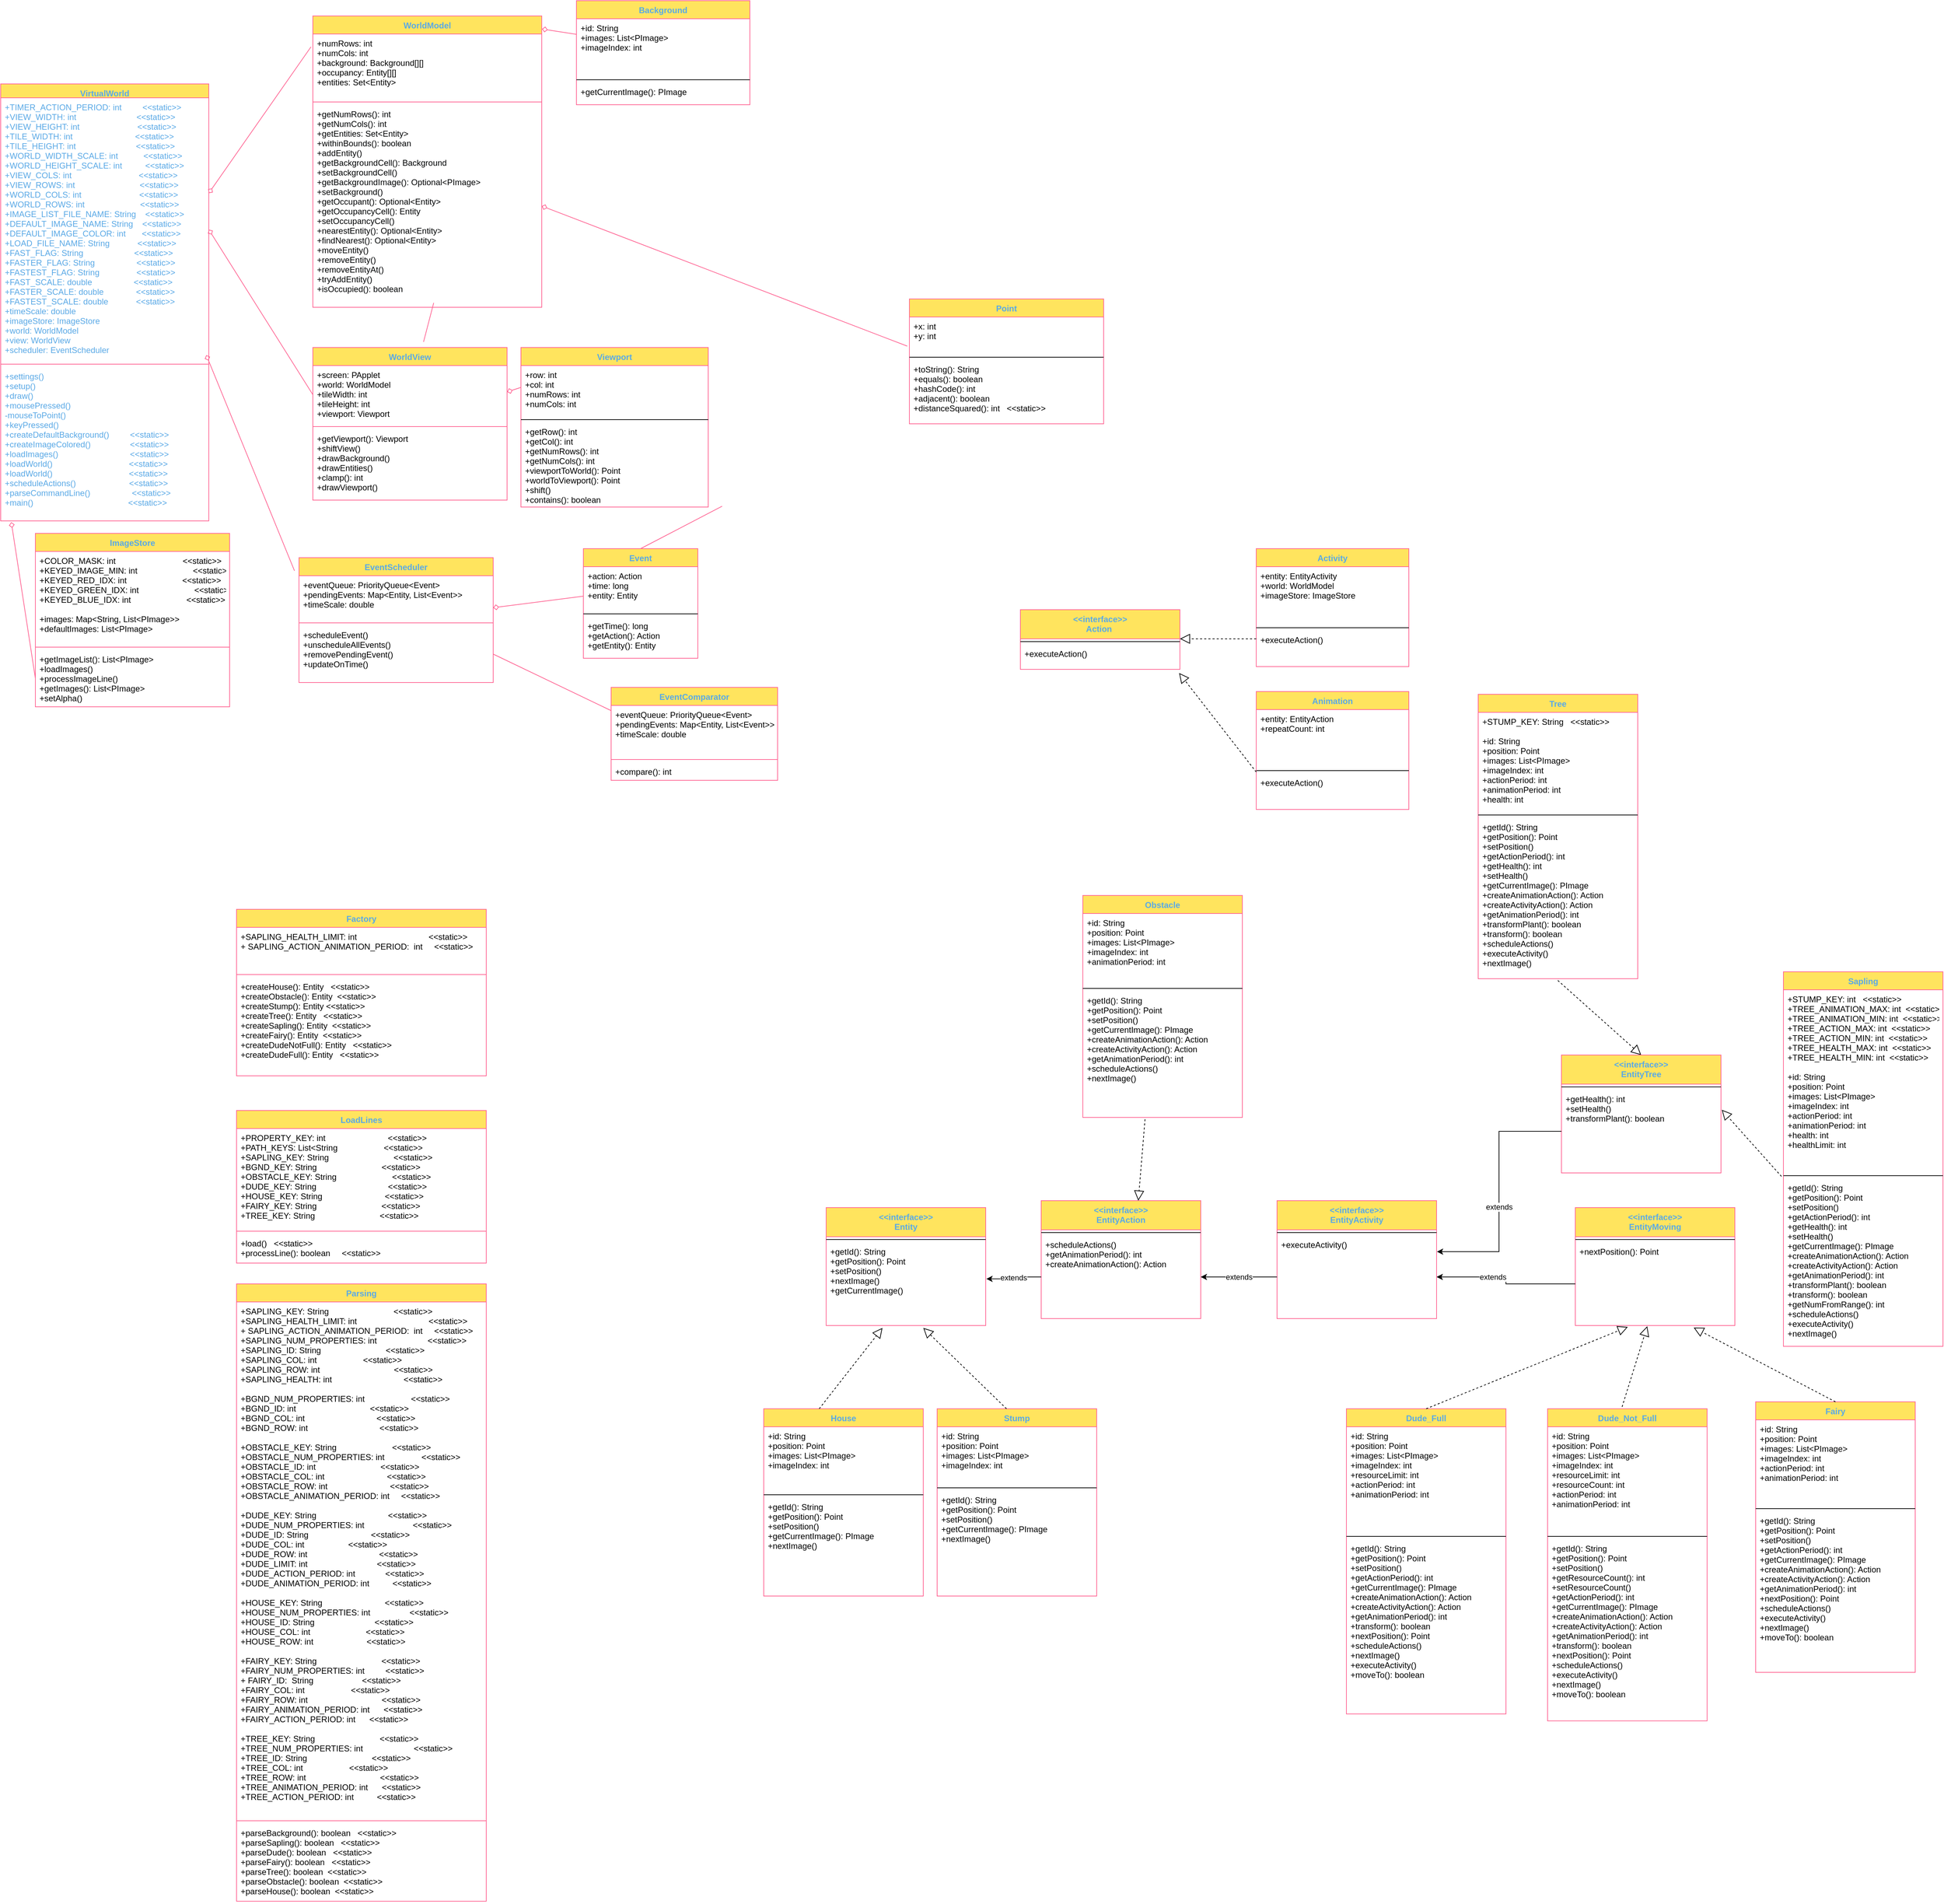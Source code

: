 <mxfile version="17.5.0" type="device"><diagram id="Yo6Zvny2ZRX3JAPKxXua" name="Page 2"><mxGraphModel dx="1262" dy="819" grid="1" gridSize="10" guides="1" tooltips="1" connect="1" arrows="1" fold="1" page="1" pageScale="1" pageWidth="850" pageHeight="1100" math="0" shadow="0"><root><mxCell id="0"/><mxCell id="1" parent="0"/><mxCell id="8I9pphBKhg92I5GMk5e_-31" value="" style="graphMlID=e0;endArrow=none;strokeColor=#FF6392;strokeWidth=1.0;startArrow=diamond;startFill=0;endFill=1;exitX=1;exitY=0.25;exitDx=0;exitDy=0;fontColor=#5AA9E6;entryX=-0.008;entryY=-0.286;entryDx=0;entryDy=0;entryPerimeter=0;" parent="1" source="8I9pphBKhg92I5GMk5e_-50" target="8I9pphBKhg92I5GMk5e_-57" edge="1"><mxGeometry relative="1" as="geometry"/></mxCell><mxCell id="8I9pphBKhg92I5GMk5e_-32" value="" style="graphMlID=e1;endArrow=none;strokeColor=#FF6392;strokeWidth=1.0;startArrow=diamond;startFill=0;endFill=1;exitX=1;exitY=0.5;exitDx=0;exitDy=0;fontColor=#5AA9E6;entryX=0;entryY=0.5;entryDx=0;entryDy=0;" parent="1" source="8I9pphBKhg92I5GMk5e_-51" target="8I9pphBKhg92I5GMk5e_-61" edge="1"><mxGeometry relative="1" as="geometry"/></mxCell><mxCell id="8I9pphBKhg92I5GMk5e_-33" value="" style="graphMlID=e2;endArrow=none;strokeColor=#FF6392;strokeWidth=1.0;startArrow=diamond;startFill=0;endFill=1;fontColor=#5AA9E6;entryX=0;entryY=0.25;entryDx=0;entryDy=0;" parent="1" source="8I9pphBKhg92I5GMk5e_-60" target="8I9pphBKhg92I5GMk5e_-89" edge="1"><mxGeometry relative="1" as="geometry"><mxPoint x="648" y="240" as="sourcePoint"/></mxGeometry></mxCell><mxCell id="8I9pphBKhg92I5GMk5e_-34" value="" style="graphMlID=e3;endArrow=none;strokeColor=#FF6392;strokeWidth=1.0;startArrow=diamond;startFill=0;endFill=1;exitX=0.988;exitY=-0.077;exitDx=0;exitDy=0;exitPerimeter=0;fontColor=#5AA9E6;entryX=-0.023;entryY=0.105;entryDx=0;entryDy=0;entryPerimeter=0;" parent="1" source="8I9pphBKhg92I5GMk5e_-53" target="8I9pphBKhg92I5GMk5e_-64" edge="1"><mxGeometry relative="1" as="geometry"><mxPoint x="840" y="580" as="targetPoint"/></mxGeometry></mxCell><mxCell id="8I9pphBKhg92I5GMk5e_-35" value="" style="graphMlID=e4;endArrow=none;strokeColor=#FF6392;strokeWidth=1.0;startArrow=diamond;startFill=0;endFill=1;exitX=0.051;exitY=1.008;exitDx=0;exitDy=0;exitPerimeter=0;fontColor=#5AA9E6;entryX=0;entryY=0.5;entryDx=0;entryDy=0;" parent="1" source="8I9pphBKhg92I5GMk5e_-53" target="8I9pphBKhg92I5GMk5e_-71" edge="1"><mxGeometry relative="1" as="geometry"/></mxCell><mxCell id="8I9pphBKhg92I5GMk5e_-36" value="" style="graphMlID=e5;endArrow=none;strokeColor=#FF6392;strokeWidth=1.0;startArrow=diamond;startFill=0;endFill=1;fontColor=#5AA9E6;exitX=1.001;exitY=-0.077;exitDx=0;exitDy=0;exitPerimeter=0;" parent="1" source="8I9pphBKhg92I5GMk5e_-55" target="8I9pphBKhg92I5GMk5e_-82" edge="1"><mxGeometry relative="1" as="geometry"/></mxCell><mxCell id="8I9pphBKhg92I5GMk5e_-37" value="" style="graphMlID=e6;endArrow=none;strokeColor=#FF6392;strokeWidth=1.0;startArrow=diamond;startFill=0;endFill=1;fontColor=#5AA9E6;" parent="1" source="8I9pphBKhg92I5GMk5e_-64" target="8I9pphBKhg92I5GMk5e_-97" edge="1"><mxGeometry relative="1" as="geometry"/></mxCell><mxCell id="8I9pphBKhg92I5GMk5e_-38" value="" style="graphMlID=e7;endArrow=none;strokeColor=#FF6392;strokeWidth=1.0;startArrow=none;startFill=1;endFill=1;fontColor=#5AA9E6;entryX=0;entryY=0.25;entryDx=0;entryDy=0;exitX=1;exitY=0.5;exitDx=0;exitDy=0;" parent="1" source="8I9pphBKhg92I5GMk5e_-67" target="8I9pphBKhg92I5GMk5e_-72" edge="1"><mxGeometry relative="1" as="geometry"/></mxCell><mxCell id="8I9pphBKhg92I5GMk5e_-39" value="" style="graphMlID=e8;endArrow=none;strokeColor=#FF6392;strokeWidth=1.0;startArrow=diamond;startFill=0;endFill=1;fontColor=#5AA9E6;exitX=1;exitY=0.5;exitDx=0;exitDy=0;entryX=-0.011;entryY=0.778;entryDx=0;entryDy=0;entryPerimeter=0;" parent="1" source="8I9pphBKhg92I5GMk5e_-57" target="8I9pphBKhg92I5GMk5e_-105" edge="1"><mxGeometry relative="1" as="geometry"><mxPoint x="710" y="80" as="sourcePoint"/><mxPoint x="1060" y="378" as="targetPoint"/></mxGeometry></mxCell><mxCell id="8I9pphBKhg92I5GMk5e_-44" value="" style="graphMlID=e13;endArrow=none;strokeColor=#FF6392;strokeWidth=1.0;startArrow=none;startFill=1;endFill=1;fontColor=#5AA9E6;entryX=0.528;entryY=0.978;entryDx=0;entryDy=0;entryPerimeter=0;exitX=0.57;exitY=-0.037;exitDx=0;exitDy=0;exitPerimeter=0;" parent="1" source="8I9pphBKhg92I5GMk5e_-60" target="8I9pphBKhg92I5GMk5e_-57" edge="1"><mxGeometry relative="1" as="geometry"/></mxCell><mxCell id="8I9pphBKhg92I5GMk5e_-45" value="" style="graphMlID=e14;endArrow=none;strokeColor=#FF6392;strokeWidth=1.0;startArrow=none;startFill=1;endFill=1;fontColor=#5AA9E6;exitX=0.5;exitY=0;exitDx=0;exitDy=0;" parent="1" source="8I9pphBKhg92I5GMk5e_-96" edge="1"><mxGeometry relative="1" as="geometry"><mxPoint x="1060" y="758.849" as="targetPoint"/></mxGeometry></mxCell><mxCell id="8I9pphBKhg92I5GMk5e_-50" value="VirtualWorld" style="swimlane;fontStyle=1;align=center;verticalAlign=top;childLayout=stackLayout;horizontal=1;startSize=20;horizontalStack=0;resizeParent=1;resizeParentMax=0;resizeLast=0;collapsible=1;marginBottom=0;hachureGap=4;pointerEvents=0;fillColor=#FFE45E;strokeColor=#FF6392;fontColor=#5AA9E6;" parent="1" vertex="1"><mxGeometry x="20" y="150" width="300" height="630" as="geometry"/></mxCell><mxCell id="8I9pphBKhg92I5GMk5e_-51" value="+TIMER_ACTION_PERIOD: int         &lt;&lt;static&gt;&gt;&#10;+VIEW_WIDTH: int                          &lt;&lt;static&gt;&gt;&#10;+VIEW_HEIGHT: int                         &lt;&lt;static&gt;&gt;&#10;+TILE_WIDTH: int                           &lt;&lt;static&gt;&gt;&#10;+TILE_HEIGHT: int                          &lt;&lt;static&gt;&gt;&#10;+WORLD_WIDTH_SCALE: int           &lt;&lt;static&gt;&gt;&#10;+WORLD_HEIGHT_SCALE: int          &lt;&lt;static&gt;&gt;&#10;+VIEW_COLS: int                             &lt;&lt;static&gt;&gt;&#10;+VIEW_ROWS: int                            &lt;&lt;static&gt;&gt;&#10;+WORLD_COLS: int                         &lt;&lt;static&gt;&gt;&#10;+WORLD_ROWS: int                        &lt;&lt;static&gt;&gt;&#10;+IMAGE_LIST_FILE_NAME: String    &lt;&lt;static&gt;&gt;&#10;+DEFAULT_IMAGE_NAME: String    &lt;&lt;static&gt;&gt;&#10;+DEFAULT_IMAGE_COLOR: int       &lt;&lt;static&gt;&gt;&#10;+LOAD_FILE_NAME: String            &lt;&lt;static&gt;&gt;&#10;+FAST_FLAG: String                      &lt;&lt;static&gt;&gt;&#10;+FASTER_FLAG: String                  &lt;&lt;static&gt;&gt;&#10;+FASTEST_FLAG: String                &lt;&lt;static&gt;&gt;&#10;+FAST_SCALE: double                  &lt;&lt;static&gt;&gt;&#10;+FASTER_SCALE: double              &lt;&lt;static&gt;&gt;&#10;+FASTEST_SCALE: double            &lt;&lt;static&gt;&gt;&#10;+timeScale: double&#10;+imageStore: ImageStore&#10;+world: WorldModel&#10;+view: WorldView&#10;+scheduler: EventScheduler" style="text;strokeColor=none;fillColor=none;align=left;verticalAlign=top;spacingLeft=4;spacingRight=4;overflow=hidden;rotatable=0;points=[[0,0.5],[1,0.5]];portConstraint=eastwest;fontColor=#5AA9E6;" parent="8I9pphBKhg92I5GMk5e_-50" vertex="1"><mxGeometry y="20" width="300" height="380" as="geometry"/></mxCell><mxCell id="8I9pphBKhg92I5GMk5e_-52" value="" style="line;strokeWidth=1;fillColor=none;align=left;verticalAlign=middle;spacingTop=-1;spacingLeft=3;spacingRight=3;rotatable=0;labelPosition=right;points=[];portConstraint=eastwest;strokeColor=#FF6392;fontColor=#5AA9E6;" parent="8I9pphBKhg92I5GMk5e_-50" vertex="1"><mxGeometry y="400" width="300" height="8" as="geometry"/></mxCell><mxCell id="8I9pphBKhg92I5GMk5e_-53" value="+settings()&#10;+setup()&#10;+draw()&#10;+mousePressed()&#10;-mouseToPoint()&#10;+keyPressed()&#10;+createDefaultBackground()         &lt;&lt;static&gt;&gt;&#10;+createImageColored()                 &lt;&lt;static&gt;&gt;&#10;+loadImages()                               &lt;&lt;static&gt;&gt;&#10;+loadWorld()                                 &lt;&lt;static&gt;&gt;&#10;+loadWorld()                                 &lt;&lt;static&gt;&gt;&#10;+scheduleActions()                       &lt;&lt;static&gt;&gt;&#10;+parseCommandLine()                  &lt;&lt;static&gt;&gt;&#10;+main()                                         &lt;&lt;static&gt;&gt;" style="text;strokeColor=none;fillColor=none;align=left;verticalAlign=top;spacingLeft=4;spacingRight=4;overflow=hidden;rotatable=0;points=[[0,0.5],[1,0.5]];portConstraint=eastwest;fontColor=#5AA9E6;" parent="8I9pphBKhg92I5GMk5e_-50" vertex="1"><mxGeometry y="408" width="300" height="222" as="geometry"/></mxCell><mxCell id="8I9pphBKhg92I5GMk5e_-54" value="WorldModel" style="swimlane;fontStyle=1;align=center;verticalAlign=top;childLayout=stackLayout;horizontal=1;startSize=26;horizontalStack=0;resizeParent=1;resizeParentMax=0;resizeLast=0;collapsible=1;marginBottom=0;hachureGap=4;pointerEvents=0;sketch=0;fontColor=#5AA9E6;strokeColor=#FF6392;fillColor=#FFE45E;" parent="1" vertex="1"><mxGeometry x="470" y="52.03" width="330" height="420" as="geometry"/></mxCell><mxCell id="8I9pphBKhg92I5GMk5e_-55" value="+numRows: int&#10;+numCols: int&#10;+background: Background[][]&#10;+occupancy: Entity[][]&#10;+entities: Set&lt;Entity&gt;" style="text;strokeColor=none;fillColor=none;align=left;verticalAlign=top;spacingLeft=4;spacingRight=4;overflow=hidden;rotatable=0;points=[[0,0.5],[1,0.5]];portConstraint=eastwest;fontColor=#000000;" parent="8I9pphBKhg92I5GMk5e_-54" vertex="1"><mxGeometry y="26" width="330" height="94" as="geometry"/></mxCell><mxCell id="8I9pphBKhg92I5GMk5e_-56" value="" style="line;strokeWidth=1;fillColor=none;align=left;verticalAlign=middle;spacingTop=-1;spacingLeft=3;spacingRight=3;rotatable=0;labelPosition=right;points=[];portConstraint=eastwest;strokeColor=#FF6392;fontColor=#5AA9E6;" parent="8I9pphBKhg92I5GMk5e_-54" vertex="1"><mxGeometry y="120" width="330" height="8" as="geometry"/></mxCell><mxCell id="8I9pphBKhg92I5GMk5e_-57" value="+getNumRows(): int&#10;+getNumCols(): int&#10;+getEntities: Set&lt;Entity&gt;&#10;+withinBounds(): boolean            &#10;+addEntity()&#10;+getBackgroundCell(): Background&#10;+setBackgroundCell()&#10;+getBackgroundImage(): Optional&lt;PImage&gt;&#10;+setBackground()&#10;+getOccupant(): Optional&lt;Entity&gt;&#10;+getOccupancyCell(): Entity&#10;+setOccupancyCell()&#10;+nearestEntity(): Optional&lt;Entity&gt;&#10;+findNearest(): Optional&lt;Entity&gt;&#10;+moveEntity()&#10;+removeEntity()&#10;+removeEntityAt()&#10;+tryAddEntity()&#10;+isOccupied(): boolean&#10;                         " style="text;strokeColor=none;fillColor=none;align=left;verticalAlign=top;spacingLeft=4;spacingRight=4;overflow=hidden;rotatable=0;points=[[0,0.5],[1,0.5]];portConstraint=eastwest;fontColor=#020405;" parent="8I9pphBKhg92I5GMk5e_-54" vertex="1"><mxGeometry y="128" width="330" height="292" as="geometry"/></mxCell><mxCell id="8I9pphBKhg92I5GMk5e_-60" value="WorldView" style="swimlane;fontStyle=1;align=center;verticalAlign=top;childLayout=stackLayout;horizontal=1;startSize=26;horizontalStack=0;resizeParent=1;resizeParentMax=0;resizeLast=0;collapsible=1;marginBottom=0;hachureGap=4;pointerEvents=0;sketch=0;fontColor=#5AA9E6;strokeColor=#FF6392;fillColor=#FFE45E;" parent="1" vertex="1"><mxGeometry x="470" y="530" width="280" height="220" as="geometry"/></mxCell><mxCell id="8I9pphBKhg92I5GMk5e_-61" value="+screen: PApplet&#10;+world: WorldModel&#10;+tileWidth: int&#10;+tileHeight: int&#10;+viewport: Viewport" style="text;strokeColor=none;fillColor=none;align=left;verticalAlign=top;spacingLeft=4;spacingRight=4;overflow=hidden;rotatable=0;points=[[0,0.5],[1,0.5]];portConstraint=eastwest;fontColor=#000000;" parent="8I9pphBKhg92I5GMk5e_-60" vertex="1"><mxGeometry y="26" width="280" height="84" as="geometry"/></mxCell><mxCell id="8I9pphBKhg92I5GMk5e_-62" value="" style="line;strokeWidth=1;fillColor=none;align=left;verticalAlign=middle;spacingTop=-1;spacingLeft=3;spacingRight=3;rotatable=0;labelPosition=right;points=[];portConstraint=eastwest;strokeColor=#FF6392;fontColor=#5AA9E6;" parent="8I9pphBKhg92I5GMk5e_-60" vertex="1"><mxGeometry y="110" width="280" height="8" as="geometry"/></mxCell><mxCell id="8I9pphBKhg92I5GMk5e_-63" value="+getViewport(): Viewport&#10;+shiftView()                     &#10;+drawBackground()&#10;+drawEntities()&#10;+clamp(): int&#10;+drawViewport()            " style="text;strokeColor=none;fillColor=none;align=left;verticalAlign=top;spacingLeft=4;spacingRight=4;overflow=hidden;rotatable=0;points=[[0,0.5],[1,0.5]];portConstraint=eastwest;fontColor=#000000;" parent="8I9pphBKhg92I5GMk5e_-60" vertex="1"><mxGeometry y="118" width="280" height="102" as="geometry"/></mxCell><mxCell id="8I9pphBKhg92I5GMk5e_-64" value="EventScheduler" style="swimlane;fontStyle=1;align=center;verticalAlign=top;childLayout=stackLayout;horizontal=1;startSize=26;horizontalStack=0;resizeParent=1;resizeParentMax=0;resizeLast=0;collapsible=1;marginBottom=0;hachureGap=4;pointerEvents=0;sketch=0;fontColor=#5AA9E6;strokeColor=#FF6392;fillColor=#FFE45E;" parent="1" vertex="1"><mxGeometry x="450" y="833" width="280" height="180" as="geometry"/></mxCell><mxCell id="8I9pphBKhg92I5GMk5e_-65" value="+eventQueue: PriorityQueue&lt;Event&gt;&#10;+pendingEvents: Map&lt;Entity, List&lt;Event&gt;&gt;&#10;+timeScale: double" style="text;strokeColor=none;fillColor=none;align=left;verticalAlign=top;spacingLeft=4;spacingRight=4;overflow=hidden;rotatable=0;points=[[0,0.5],[1,0.5]];portConstraint=eastwest;fontColor=#000000;" parent="8I9pphBKhg92I5GMk5e_-64" vertex="1"><mxGeometry y="26" width="280" height="64" as="geometry"/></mxCell><mxCell id="8I9pphBKhg92I5GMk5e_-66" value="" style="line;strokeWidth=1;fillColor=none;align=left;verticalAlign=middle;spacingTop=-1;spacingLeft=3;spacingRight=3;rotatable=0;labelPosition=right;points=[];portConstraint=eastwest;strokeColor=#FF6392;fontColor=#5AA9E6;" parent="8I9pphBKhg92I5GMk5e_-64" vertex="1"><mxGeometry y="90" width="280" height="8" as="geometry"/></mxCell><mxCell id="8I9pphBKhg92I5GMk5e_-67" value="+scheduleEvent()&#10;+unscheduleAllEvents()&#10;+removePendingEvent()&#10;+updateOnTime()" style="text;strokeColor=none;fillColor=none;align=left;verticalAlign=top;spacingLeft=4;spacingRight=4;overflow=hidden;rotatable=0;points=[[0,0.5],[1,0.5]];portConstraint=eastwest;fontColor=#000000;" parent="8I9pphBKhg92I5GMk5e_-64" vertex="1"><mxGeometry y="98" width="280" height="82" as="geometry"/></mxCell><mxCell id="8I9pphBKhg92I5GMk5e_-68" value="ImageStore" style="swimlane;fontStyle=1;align=center;verticalAlign=top;childLayout=stackLayout;horizontal=1;startSize=26;horizontalStack=0;resizeParent=1;resizeParentMax=0;resizeLast=0;collapsible=1;marginBottom=0;hachureGap=4;pointerEvents=0;sketch=0;fontColor=#5AA9E6;strokeColor=#FF6392;fillColor=#FFE45E;" parent="1" vertex="1"><mxGeometry x="70" y="798" width="280" height="250" as="geometry"/></mxCell><mxCell id="8I9pphBKhg92I5GMk5e_-69" value="+COLOR_MASK: int                             &lt;&lt;static&gt;&gt;&#10;+KEYED_IMAGE_MIN: int                        &lt;&lt;static&gt;&gt;&#10;+KEYED_RED_IDX: int                        &lt;&lt;static&gt;&gt;&#10;+KEYED_GREEN_IDX: int                        &lt;&lt;static&gt;&gt;&#10;+KEYED_BLUE_IDX: int                        &lt;&lt;static&gt;&gt;&#10;&#10;+images: Map&lt;String, List&lt;PImage&gt;&gt;&#10;+defaultImages: List&lt;PImage&gt;" style="text;strokeColor=none;fillColor=none;align=left;verticalAlign=top;spacingLeft=4;spacingRight=4;overflow=hidden;rotatable=0;points=[[0,0.5],[1,0.5]];portConstraint=eastwest;fontColor=#000000;" parent="8I9pphBKhg92I5GMk5e_-68" vertex="1"><mxGeometry y="26" width="280" height="134" as="geometry"/></mxCell><mxCell id="8I9pphBKhg92I5GMk5e_-70" value="" style="line;strokeWidth=1;fillColor=none;align=left;verticalAlign=middle;spacingTop=-1;spacingLeft=3;spacingRight=3;rotatable=0;labelPosition=right;points=[];portConstraint=eastwest;strokeColor=#FF6392;fontColor=#5AA9E6;" parent="8I9pphBKhg92I5GMk5e_-68" vertex="1"><mxGeometry y="160" width="280" height="8" as="geometry"/></mxCell><mxCell id="8I9pphBKhg92I5GMk5e_-71" value="+getImageList(): List&lt;PImage&gt;&#10;+loadImages()&#10;+processImageLine()&#10;+getImages(): List&lt;PImage&gt;&#10;+setAlpha()" style="text;strokeColor=none;fillColor=none;align=left;verticalAlign=top;spacingLeft=4;spacingRight=4;overflow=hidden;rotatable=0;points=[[0,0.5],[1,0.5]];portConstraint=eastwest;fontColor=#000000;" parent="8I9pphBKhg92I5GMk5e_-68" vertex="1"><mxGeometry y="168" width="280" height="82" as="geometry"/></mxCell><mxCell id="8I9pphBKhg92I5GMk5e_-72" value="EventComparator" style="swimlane;fontStyle=1;align=center;verticalAlign=top;childLayout=stackLayout;horizontal=1;startSize=26;horizontalStack=0;resizeParent=1;resizeParentMax=0;resizeLast=0;collapsible=1;marginBottom=0;hachureGap=4;pointerEvents=0;sketch=0;fontColor=#5AA9E6;strokeColor=#FF6392;fillColor=#FFE45E;" parent="1" vertex="1"><mxGeometry x="900" y="1020" width="240" height="134" as="geometry"/></mxCell><mxCell id="8I9pphBKhg92I5GMk5e_-73" value="+eventQueue: PriorityQueue&lt;Event&gt;&#10;+pendingEvents: Map&lt;Entity, List&lt;Event&gt;&gt;&#10;+timeScale: double" style="text;strokeColor=none;fillColor=none;align=left;verticalAlign=top;spacingLeft=4;spacingRight=4;overflow=hidden;rotatable=0;points=[[0,0.5],[1,0.5]];portConstraint=eastwest;fontColor=#000000;" parent="8I9pphBKhg92I5GMk5e_-72" vertex="1"><mxGeometry y="26" width="240" height="74" as="geometry"/></mxCell><mxCell id="8I9pphBKhg92I5GMk5e_-74" value="" style="line;strokeWidth=1;fillColor=none;align=left;verticalAlign=middle;spacingTop=-1;spacingLeft=3;spacingRight=3;rotatable=0;labelPosition=right;points=[];portConstraint=eastwest;strokeColor=#FF6392;fontColor=#5AA9E6;" parent="8I9pphBKhg92I5GMk5e_-72" vertex="1"><mxGeometry y="100" width="240" height="8" as="geometry"/></mxCell><mxCell id="8I9pphBKhg92I5GMk5e_-75" value="+compare(): int" style="text;strokeColor=none;fillColor=none;align=left;verticalAlign=top;spacingLeft=4;spacingRight=4;overflow=hidden;rotatable=0;points=[[0,0.5],[1,0.5]];portConstraint=eastwest;fontColor=#000000;" parent="8I9pphBKhg92I5GMk5e_-72" vertex="1"><mxGeometry y="108" width="240" height="26" as="geometry"/></mxCell><mxCell id="8I9pphBKhg92I5GMk5e_-81" value="Background" style="swimlane;fontStyle=1;align=center;verticalAlign=top;childLayout=stackLayout;horizontal=1;startSize=26;horizontalStack=0;resizeParent=1;resizeParentMax=0;resizeLast=0;collapsible=1;marginBottom=0;hachureGap=4;pointerEvents=0;sketch=0;fontColor=#5AA9E6;strokeColor=#FF6392;fillColor=#FFE45E;" parent="1" vertex="1"><mxGeometry x="850" y="30" width="250" height="150" as="geometry"/></mxCell><mxCell id="8I9pphBKhg92I5GMk5e_-82" value="+id: String&#10;+images: List&lt;PImage&gt;&#10;+imageIndex: int" style="text;strokeColor=none;fillColor=none;align=left;verticalAlign=top;spacingLeft=4;spacingRight=4;overflow=hidden;rotatable=0;points=[[0,0.5],[1,0.5]];portConstraint=eastwest;" parent="8I9pphBKhg92I5GMk5e_-81" vertex="1"><mxGeometry y="26" width="250" height="84" as="geometry"/></mxCell><mxCell id="8I9pphBKhg92I5GMk5e_-83" value="" style="line;strokeWidth=1;fillColor=none;align=left;verticalAlign=middle;spacingTop=-1;spacingLeft=3;spacingRight=3;rotatable=0;labelPosition=right;points=[];portConstraint=eastwest;" parent="8I9pphBKhg92I5GMk5e_-81" vertex="1"><mxGeometry y="110" width="250" height="8" as="geometry"/></mxCell><mxCell id="8I9pphBKhg92I5GMk5e_-84" value="+getCurrentImage(): PImage" style="text;strokeColor=none;fillColor=none;align=left;verticalAlign=top;spacingLeft=4;spacingRight=4;overflow=hidden;rotatable=0;points=[[0,0.5],[1,0.5]];portConstraint=eastwest;" parent="8I9pphBKhg92I5GMk5e_-81" vertex="1"><mxGeometry y="118" width="250" height="32" as="geometry"/></mxCell><mxCell id="8I9pphBKhg92I5GMk5e_-89" value="Viewport" style="swimlane;fontStyle=1;align=center;verticalAlign=top;childLayout=stackLayout;horizontal=1;startSize=26;horizontalStack=0;resizeParent=1;resizeParentMax=0;resizeLast=0;collapsible=1;marginBottom=0;hachureGap=4;pointerEvents=0;sketch=0;fontColor=#5AA9E6;strokeColor=#FF6392;fillColor=#FFE45E;" parent="1" vertex="1"><mxGeometry x="770" y="530" width="270" height="230" as="geometry"/></mxCell><mxCell id="8I9pphBKhg92I5GMk5e_-90" value="+row: int&#10;+col: int&#10;+numRows: int&#10;+numCols: int" style="text;strokeColor=none;fillColor=none;align=left;verticalAlign=top;spacingLeft=4;spacingRight=4;overflow=hidden;rotatable=0;points=[[0,0.5],[1,0.5]];portConstraint=eastwest;" parent="8I9pphBKhg92I5GMk5e_-89" vertex="1"><mxGeometry y="26" width="270" height="74" as="geometry"/></mxCell><mxCell id="8I9pphBKhg92I5GMk5e_-91" value="" style="line;strokeWidth=1;fillColor=none;align=left;verticalAlign=middle;spacingTop=-1;spacingLeft=3;spacingRight=3;rotatable=0;labelPosition=right;points=[];portConstraint=eastwest;" parent="8I9pphBKhg92I5GMk5e_-89" vertex="1"><mxGeometry y="100" width="270" height="8" as="geometry"/></mxCell><mxCell id="8I9pphBKhg92I5GMk5e_-92" value="+getRow(): int&#10;+getCol(): int&#10;+getNumRows(): int&#10;+getNumCols(): int&#10;+viewportToWorld(): Point    &#10;+worldToViewport(): Point&#10;+shift()&#10;+contains(): boolean                                                " style="text;strokeColor=none;fillColor=none;align=left;verticalAlign=top;spacingLeft=4;spacingRight=4;overflow=hidden;rotatable=0;points=[[0,0.5],[1,0.5]];portConstraint=eastwest;" parent="8I9pphBKhg92I5GMk5e_-89" vertex="1"><mxGeometry y="108" width="270" height="122" as="geometry"/></mxCell><mxCell id="8I9pphBKhg92I5GMk5e_-96" value="Event" style="swimlane;fontStyle=1;align=center;verticalAlign=top;childLayout=stackLayout;horizontal=1;startSize=26;horizontalStack=0;resizeParent=1;resizeParentMax=0;resizeLast=0;collapsible=1;marginBottom=0;hachureGap=4;pointerEvents=0;sketch=0;fontColor=#5AA9E6;strokeColor=#FF6392;fillColor=#FFE45E;" parent="1" vertex="1"><mxGeometry x="860" y="820" width="165" height="158" as="geometry"/></mxCell><mxCell id="8I9pphBKhg92I5GMk5e_-97" value="+action: Action&#10;+time: long&#10;+entity: Entity" style="text;strokeColor=none;fillColor=none;align=left;verticalAlign=top;spacingLeft=4;spacingRight=4;overflow=hidden;rotatable=0;points=[[0,0.5],[1,0.5]];portConstraint=eastwest;" parent="8I9pphBKhg92I5GMk5e_-96" vertex="1"><mxGeometry y="26" width="165" height="64" as="geometry"/></mxCell><mxCell id="8I9pphBKhg92I5GMk5e_-98" value="" style="line;strokeWidth=1;fillColor=none;align=left;verticalAlign=middle;spacingTop=-1;spacingLeft=3;spacingRight=3;rotatable=0;labelPosition=right;points=[];portConstraint=eastwest;" parent="8I9pphBKhg92I5GMk5e_-96" vertex="1"><mxGeometry y="90" width="165" height="8" as="geometry"/></mxCell><mxCell id="8I9pphBKhg92I5GMk5e_-99" value="+getTime(): long&#10;+getAction(): Action&#10;+getEntity(): Entity" style="text;strokeColor=none;fillColor=none;align=left;verticalAlign=top;spacingLeft=4;spacingRight=4;overflow=hidden;rotatable=0;points=[[0,0.5],[1,0.5]];portConstraint=eastwest;" parent="8I9pphBKhg92I5GMk5e_-96" vertex="1"><mxGeometry y="98" width="165" height="60" as="geometry"/></mxCell><mxCell id="8I9pphBKhg92I5GMk5e_-104" value="Point" style="swimlane;fontStyle=1;align=center;verticalAlign=top;childLayout=stackLayout;horizontal=1;startSize=26;horizontalStack=0;resizeParent=1;resizeParentMax=0;resizeLast=0;collapsible=1;marginBottom=0;hachureGap=4;pointerEvents=0;sketch=0;fontColor=#5AA9E6;strokeColor=#FF6392;fillColor=#FFE45E;" parent="1" vertex="1"><mxGeometry x="1330" y="460" width="280" height="180" as="geometry"/></mxCell><mxCell id="8I9pphBKhg92I5GMk5e_-105" value="+x: int&#10;+y: int" style="text;strokeColor=none;fillColor=none;align=left;verticalAlign=top;spacingLeft=4;spacingRight=4;overflow=hidden;rotatable=0;points=[[0,0.5],[1,0.5]];portConstraint=eastwest;" parent="8I9pphBKhg92I5GMk5e_-104" vertex="1"><mxGeometry y="26" width="280" height="54" as="geometry"/></mxCell><mxCell id="8I9pphBKhg92I5GMk5e_-106" value="" style="line;strokeWidth=1;fillColor=none;align=left;verticalAlign=middle;spacingTop=-1;spacingLeft=3;spacingRight=3;rotatable=0;labelPosition=right;points=[];portConstraint=eastwest;" parent="8I9pphBKhg92I5GMk5e_-104" vertex="1"><mxGeometry y="80" width="280" height="8" as="geometry"/></mxCell><mxCell id="8I9pphBKhg92I5GMk5e_-107" value="+toString(): String&#10;+equals(): boolean&#10;+hashCode(): int&#10;+adjacent(): boolean&#10;+distanceSquared(): int   &lt;&lt;static&gt;&gt;" style="text;strokeColor=none;fillColor=none;align=left;verticalAlign=top;spacingLeft=4;spacingRight=4;overflow=hidden;rotatable=0;points=[[0,0.5],[1,0.5]];portConstraint=eastwest;" parent="8I9pphBKhg92I5GMk5e_-104" vertex="1"><mxGeometry y="88" width="280" height="92" as="geometry"/></mxCell><mxCell id="8I9pphBKhg92I5GMk5e_-108" value="&lt;&lt;interface&gt;&gt;&#10;Action " style="swimlane;fontStyle=1;align=center;verticalAlign=top;childLayout=stackLayout;horizontal=1;startSize=42;horizontalStack=0;resizeParent=1;resizeParentMax=0;resizeLast=0;collapsible=1;marginBottom=0;hachureGap=4;pointerEvents=0;sketch=0;fontColor=#5AA9E6;strokeColor=#FF6392;fillColor=#FFE45E;" parent="1" vertex="1"><mxGeometry x="1490" y="908" width="230" height="86" as="geometry"/></mxCell><mxCell id="8I9pphBKhg92I5GMk5e_-110" value="" style="line;strokeWidth=1;fillColor=none;align=left;verticalAlign=middle;spacingTop=-1;spacingLeft=3;spacingRight=3;rotatable=0;labelPosition=right;points=[];portConstraint=eastwest;" parent="8I9pphBKhg92I5GMk5e_-108" vertex="1"><mxGeometry y="42" width="230" height="8" as="geometry"/></mxCell><mxCell id="8I9pphBKhg92I5GMk5e_-111" value="+executeAction()   &#10;                                           " style="text;strokeColor=none;fillColor=none;align=left;verticalAlign=top;spacingLeft=4;spacingRight=4;overflow=hidden;rotatable=0;points=[[0,0.5],[1,0.5]];portConstraint=eastwest;" parent="8I9pphBKhg92I5GMk5e_-108" vertex="1"><mxGeometry y="50" width="230" height="36" as="geometry"/></mxCell><mxCell id="yTNv2mqQOQu-G7CX5DxR-5" value="Fairy" style="swimlane;fontStyle=1;align=center;verticalAlign=top;childLayout=stackLayout;horizontal=1;startSize=26;horizontalStack=0;resizeParent=1;resizeParentMax=0;resizeLast=0;collapsible=1;marginBottom=0;hachureGap=4;pointerEvents=0;sketch=0;fontColor=#5AA9E6;strokeColor=#FF6392;fillColor=#FFE45E;" parent="1" vertex="1"><mxGeometry x="2550" y="2050" width="230" height="390" as="geometry"/></mxCell><mxCell id="yTNv2mqQOQu-G7CX5DxR-6" value="+id: String&#10;+position: Point&#10;+images: List&lt;PImage&gt;&#10;+imageIndex: int&#10;+actionPeriod: int&#10;+animationPeriod: int" style="text;strokeColor=none;fillColor=none;align=left;verticalAlign=top;spacingLeft=4;spacingRight=4;overflow=hidden;rotatable=0;points=[[0,0.5],[1,0.5]];portConstraint=eastwest;" parent="yTNv2mqQOQu-G7CX5DxR-5" vertex="1"><mxGeometry y="26" width="230" height="124" as="geometry"/></mxCell><mxCell id="yTNv2mqQOQu-G7CX5DxR-7" value="" style="line;strokeWidth=1;fillColor=none;align=left;verticalAlign=middle;spacingTop=-1;spacingLeft=3;spacingRight=3;rotatable=0;labelPosition=right;points=[];portConstraint=eastwest;" parent="yTNv2mqQOQu-G7CX5DxR-5" vertex="1"><mxGeometry y="150" width="230" height="8" as="geometry"/></mxCell><mxCell id="yTNv2mqQOQu-G7CX5DxR-8" value="+getId(): String&#10;+getPosition(): Point&#10;+setPosition()&#10;+getActionPeriod(): int&#10;+getCurrentImage(): PImage&#10;+createAnimationAction(): Action   &#10;+createActivityAction(): Action    &#10;+getAnimationPeriod(): int&#10;+nextPosition(): Point                 &#10;+scheduleActions()    &#10;+executeActivity()  &#10;+nextImage()    &#10;+moveTo(): boolean                           " style="text;strokeColor=none;fillColor=none;align=left;verticalAlign=top;spacingLeft=4;spacingRight=4;overflow=hidden;rotatable=0;points=[[0,0.5],[1,0.5]];portConstraint=eastwest;" parent="yTNv2mqQOQu-G7CX5DxR-5" vertex="1"><mxGeometry y="158" width="230" height="232" as="geometry"/></mxCell><mxCell id="yTNv2mqQOQu-G7CX5DxR-9" value="Stump" style="swimlane;fontStyle=1;align=center;verticalAlign=top;childLayout=stackLayout;horizontal=1;startSize=26;horizontalStack=0;resizeParent=1;resizeParentMax=0;resizeLast=0;collapsible=1;marginBottom=0;hachureGap=4;pointerEvents=0;sketch=0;fontColor=#5AA9E6;strokeColor=#FF6392;fillColor=#FFE45E;" parent="1" vertex="1"><mxGeometry x="1370" y="2060" width="230" height="270" as="geometry"/></mxCell><mxCell id="yTNv2mqQOQu-G7CX5DxR-10" value="+id: String&#10;+position: Point&#10;+images: List&lt;PImage&gt;&#10;+imageIndex: int" style="text;strokeColor=none;fillColor=none;align=left;verticalAlign=top;spacingLeft=4;spacingRight=4;overflow=hidden;rotatable=0;points=[[0,0.5],[1,0.5]];portConstraint=eastwest;" parent="yTNv2mqQOQu-G7CX5DxR-9" vertex="1"><mxGeometry y="26" width="230" height="84" as="geometry"/></mxCell><mxCell id="yTNv2mqQOQu-G7CX5DxR-11" value="" style="line;strokeWidth=1;fillColor=none;align=left;verticalAlign=middle;spacingTop=-1;spacingLeft=3;spacingRight=3;rotatable=0;labelPosition=right;points=[];portConstraint=eastwest;" parent="yTNv2mqQOQu-G7CX5DxR-9" vertex="1"><mxGeometry y="110" width="230" height="8" as="geometry"/></mxCell><mxCell id="yTNv2mqQOQu-G7CX5DxR-12" value="+getId(): String&#10;+getPosition(): Point&#10;+setPosition()&#10;+getCurrentImage(): PImage&#10;+nextImage()                               " style="text;strokeColor=none;fillColor=none;align=left;verticalAlign=top;spacingLeft=4;spacingRight=4;overflow=hidden;rotatable=0;points=[[0,0.5],[1,0.5]];portConstraint=eastwest;" parent="yTNv2mqQOQu-G7CX5DxR-9" vertex="1"><mxGeometry y="118" width="230" height="152" as="geometry"/></mxCell><mxCell id="yTNv2mqQOQu-G7CX5DxR-13" value="Sapling" style="swimlane;fontStyle=1;align=center;verticalAlign=top;childLayout=stackLayout;horizontal=1;startSize=26;horizontalStack=0;resizeParent=1;resizeParentMax=0;resizeLast=0;collapsible=1;marginBottom=0;hachureGap=4;pointerEvents=0;sketch=0;fontColor=#5AA9E6;strokeColor=#FF6392;fillColor=#FFE45E;" parent="1" vertex="1"><mxGeometry x="2590" y="1430" width="230" height="540" as="geometry"/></mxCell><mxCell id="yTNv2mqQOQu-G7CX5DxR-14" value="+STUMP_KEY: int   &lt;&lt;static&gt;&gt;&#10;+TREE_ANIMATION_MAX: int  &lt;&lt;static&gt;&gt;&#10;+TREE_ANIMATION_MIN: int  &lt;&lt;static&gt;&gt;&#10;+TREE_ACTION_MAX: int  &lt;&lt;static&gt;&gt;&#10;+TREE_ACTION_MIN: int  &lt;&lt;static&gt;&gt;&#10;+TREE_HEALTH_MAX: int  &lt;&lt;static&gt;&gt;&#10;+TREE_HEALTH_MIN: int  &lt;&lt;static&gt;&gt;&#10;&#10;+id: String&#10;+position: Point&#10;+images: List&lt;PImage&gt;&#10;+imageIndex: int&#10;+actionPeriod: int&#10;+animationPeriod: int&#10;+health: int&#10;+healthLimit: int" style="text;strokeColor=none;fillColor=none;align=left;verticalAlign=top;spacingLeft=4;spacingRight=4;overflow=hidden;rotatable=0;points=[[0,0.5],[1,0.5]];portConstraint=eastwest;" parent="yTNv2mqQOQu-G7CX5DxR-13" vertex="1"><mxGeometry y="26" width="230" height="264" as="geometry"/></mxCell><mxCell id="yTNv2mqQOQu-G7CX5DxR-15" value="" style="line;strokeWidth=1;fillColor=none;align=left;verticalAlign=middle;spacingTop=-1;spacingLeft=3;spacingRight=3;rotatable=0;labelPosition=right;points=[];portConstraint=eastwest;" parent="yTNv2mqQOQu-G7CX5DxR-13" vertex="1"><mxGeometry y="290" width="230" height="8" as="geometry"/></mxCell><mxCell id="yTNv2mqQOQu-G7CX5DxR-16" value="+getId(): String&#10;+getPosition(): Point&#10;+setPosition()&#10;+getActionPeriod(): int&#10;+getHealth(): int&#10;+setHealth()&#10;+getCurrentImage(): PImage&#10;+createAnimationAction(): Action   &#10;+createActivityAction(): Action    &#10;+getAnimationPeriod(): int&#10;+transformPlant(): boolean&#10;+transform(): boolean&#10;+getNumFromRange(): int&#10;+scheduleActions()    &#10;+executeActivity() &#10;+nextImage()                               " style="text;strokeColor=none;fillColor=none;align=left;verticalAlign=top;spacingLeft=4;spacingRight=4;overflow=hidden;rotatable=0;points=[[0,0.5],[1,0.5]];portConstraint=eastwest;" parent="yTNv2mqQOQu-G7CX5DxR-13" vertex="1"><mxGeometry y="298" width="230" height="242" as="geometry"/></mxCell><mxCell id="yTNv2mqQOQu-G7CX5DxR-17" value="Tree" style="swimlane;fontStyle=1;align=center;verticalAlign=top;childLayout=stackLayout;horizontal=1;startSize=26;horizontalStack=0;resizeParent=1;resizeParentMax=0;resizeLast=0;collapsible=1;marginBottom=0;hachureGap=4;pointerEvents=0;sketch=0;fontColor=#5AA9E6;strokeColor=#FF6392;fillColor=#FFE45E;" parent="1" vertex="1"><mxGeometry x="2150" y="1030" width="230" height="410" as="geometry"/></mxCell><mxCell id="yTNv2mqQOQu-G7CX5DxR-18" value="+STUMP_KEY: String   &lt;&lt;static&gt;&gt;&#10;&#10;+id: String&#10;+position: Point&#10;+images: List&lt;PImage&gt;&#10;+imageIndex: int&#10;+actionPeriod: int&#10;+animationPeriod: int&#10;+health: int" style="text;strokeColor=none;fillColor=none;align=left;verticalAlign=top;spacingLeft=4;spacingRight=4;overflow=hidden;rotatable=0;points=[[0,0.5],[1,0.5]];portConstraint=eastwest;" parent="yTNv2mqQOQu-G7CX5DxR-17" vertex="1"><mxGeometry y="26" width="230" height="144" as="geometry"/></mxCell><mxCell id="yTNv2mqQOQu-G7CX5DxR-19" value="" style="line;strokeWidth=1;fillColor=none;align=left;verticalAlign=middle;spacingTop=-1;spacingLeft=3;spacingRight=3;rotatable=0;labelPosition=right;points=[];portConstraint=eastwest;" parent="yTNv2mqQOQu-G7CX5DxR-17" vertex="1"><mxGeometry y="170" width="230" height="8" as="geometry"/></mxCell><mxCell id="yTNv2mqQOQu-G7CX5DxR-20" value="+getId(): String&#10;+getPosition(): Point&#10;+setPosition()&#10;+getActionPeriod(): int&#10;+getHealth(): int&#10;+setHealth()&#10;+getCurrentImage(): PImage&#10;+createAnimationAction(): Action   &#10;+createActivityAction(): Action    &#10;+getAnimationPeriod(): int&#10;+transformPlant(): boolean&#10;+transform(): boolean&#10;+scheduleActions()    &#10;+executeActivity() &#10;+nextImage()                               " style="text;strokeColor=none;fillColor=none;align=left;verticalAlign=top;spacingLeft=4;spacingRight=4;overflow=hidden;rotatable=0;points=[[0,0.5],[1,0.5]];portConstraint=eastwest;" parent="yTNv2mqQOQu-G7CX5DxR-17" vertex="1"><mxGeometry y="178" width="230" height="232" as="geometry"/></mxCell><mxCell id="yTNv2mqQOQu-G7CX5DxR-21" value="Dude_Not_Full" style="swimlane;fontStyle=1;align=center;verticalAlign=top;childLayout=stackLayout;horizontal=1;startSize=26;horizontalStack=0;resizeParent=1;resizeParentMax=0;resizeLast=0;collapsible=1;marginBottom=0;hachureGap=4;pointerEvents=0;sketch=0;fontColor=#5AA9E6;strokeColor=#FF6392;fillColor=#FFE45E;" parent="1" vertex="1"><mxGeometry x="2250" y="2060" width="230" height="450" as="geometry"/></mxCell><mxCell id="yTNv2mqQOQu-G7CX5DxR-22" value="+id: String&#10;+position: Point&#10;+images: List&lt;PImage&gt;&#10;+imageIndex: int&#10;+resourceLimit: int&#10;+resourceCount: int&#10;+actionPeriod: int&#10;+animationPeriod: int" style="text;strokeColor=none;fillColor=none;align=left;verticalAlign=top;spacingLeft=4;spacingRight=4;overflow=hidden;rotatable=0;points=[[0,0.5],[1,0.5]];portConstraint=eastwest;" parent="yTNv2mqQOQu-G7CX5DxR-21" vertex="1"><mxGeometry y="26" width="230" height="154" as="geometry"/></mxCell><mxCell id="yTNv2mqQOQu-G7CX5DxR-23" value="" style="line;strokeWidth=1;fillColor=none;align=left;verticalAlign=middle;spacingTop=-1;spacingLeft=3;spacingRight=3;rotatable=0;labelPosition=right;points=[];portConstraint=eastwest;" parent="yTNv2mqQOQu-G7CX5DxR-21" vertex="1"><mxGeometry y="180" width="230" height="8" as="geometry"/></mxCell><mxCell id="yTNv2mqQOQu-G7CX5DxR-24" value="+getId(): String&#10;+getPosition(): Point&#10;+setPosition()&#10;+getResourceCount(): int&#10;+setResourceCount()&#10;+getActionPeriod(): int&#10;+getCurrentImage(): PImage&#10;+createAnimationAction(): Action   &#10;+createActivityAction(): Action    &#10;+getAnimationPeriod(): int&#10;+transform(): boolean                                &#10;+nextPosition(): Point&#10;+scheduleActions()    &#10;+executeActivity() &#10;+nextImage()    &#10;+moveTo(): boolean                           " style="text;strokeColor=none;fillColor=none;align=left;verticalAlign=top;spacingLeft=4;spacingRight=4;overflow=hidden;rotatable=0;points=[[0,0.5],[1,0.5]];portConstraint=eastwest;" parent="yTNv2mqQOQu-G7CX5DxR-21" vertex="1"><mxGeometry y="188" width="230" height="262" as="geometry"/></mxCell><mxCell id="yTNv2mqQOQu-G7CX5DxR-25" value="Dude_Full" style="swimlane;fontStyle=1;align=center;verticalAlign=top;childLayout=stackLayout;horizontal=1;startSize=26;horizontalStack=0;resizeParent=1;resizeParentMax=0;resizeLast=0;collapsible=1;marginBottom=0;hachureGap=4;pointerEvents=0;sketch=0;fontColor=#5AA9E6;strokeColor=#FF6392;fillColor=#FFE45E;" parent="1" vertex="1"><mxGeometry x="1960" y="2060" width="230" height="440" as="geometry"/></mxCell><mxCell id="yTNv2mqQOQu-G7CX5DxR-26" value="+id: String&#10;+position: Point&#10;+images: List&lt;PImage&gt;&#10;+imageIndex: int&#10;+resourceLimit: int&#10;+actionPeriod: int&#10;+animationPeriod: int" style="text;strokeColor=none;fillColor=none;align=left;verticalAlign=top;spacingLeft=4;spacingRight=4;overflow=hidden;rotatable=0;points=[[0,0.5],[1,0.5]];portConstraint=eastwest;" parent="yTNv2mqQOQu-G7CX5DxR-25" vertex="1"><mxGeometry y="26" width="230" height="154" as="geometry"/></mxCell><mxCell id="yTNv2mqQOQu-G7CX5DxR-27" value="" style="line;strokeWidth=1;fillColor=none;align=left;verticalAlign=middle;spacingTop=-1;spacingLeft=3;spacingRight=3;rotatable=0;labelPosition=right;points=[];portConstraint=eastwest;" parent="yTNv2mqQOQu-G7CX5DxR-25" vertex="1"><mxGeometry y="180" width="230" height="8" as="geometry"/></mxCell><mxCell id="yTNv2mqQOQu-G7CX5DxR-28" value="+getId(): String&#10;+getPosition(): Point&#10;+setPosition()&#10;+getActionPeriod(): int&#10;+getCurrentImage(): PImage&#10;+createAnimationAction(): Action   &#10;+createActivityAction(): Action    &#10;+getAnimationPeriod(): int              &#10;+transform(): boolean                &#10;+nextPosition(): Point&#10;+scheduleActions()    &#10;+nextImage()&#10;+executeActivity()&#10;+moveTo(): boolean                             " style="text;strokeColor=none;fillColor=none;align=left;verticalAlign=top;spacingLeft=4;spacingRight=4;overflow=hidden;rotatable=0;points=[[0,0.5],[1,0.5]];portConstraint=eastwest;" parent="yTNv2mqQOQu-G7CX5DxR-25" vertex="1"><mxGeometry y="188" width="230" height="252" as="geometry"/></mxCell><mxCell id="yTNv2mqQOQu-G7CX5DxR-29" value="House" style="swimlane;fontStyle=1;align=center;verticalAlign=top;childLayout=stackLayout;horizontal=1;startSize=26;horizontalStack=0;resizeParent=1;resizeParentMax=0;resizeLast=0;collapsible=1;marginBottom=0;hachureGap=4;pointerEvents=0;sketch=0;fontColor=#5AA9E6;strokeColor=#FF6392;fillColor=#FFE45E;" parent="1" vertex="1"><mxGeometry x="1120" y="2060" width="230" height="270" as="geometry"/></mxCell><mxCell id="yTNv2mqQOQu-G7CX5DxR-30" value="+id: String&#10;+position: Point&#10;+images: List&lt;PImage&gt;&#10;+imageIndex: int" style="text;strokeColor=none;fillColor=none;align=left;verticalAlign=top;spacingLeft=4;spacingRight=4;overflow=hidden;rotatable=0;points=[[0,0.5],[1,0.5]];portConstraint=eastwest;" parent="yTNv2mqQOQu-G7CX5DxR-29" vertex="1"><mxGeometry y="26" width="230" height="94" as="geometry"/></mxCell><mxCell id="yTNv2mqQOQu-G7CX5DxR-31" value="" style="line;strokeWidth=1;fillColor=none;align=left;verticalAlign=middle;spacingTop=-1;spacingLeft=3;spacingRight=3;rotatable=0;labelPosition=right;points=[];portConstraint=eastwest;" parent="yTNv2mqQOQu-G7CX5DxR-29" vertex="1"><mxGeometry y="120" width="230" height="8" as="geometry"/></mxCell><mxCell id="yTNv2mqQOQu-G7CX5DxR-32" value="+getId(): String&#10;+getPosition(): Point&#10;+setPosition()&#10;+getCurrentImage(): PImage&#10;+nextImage()                               " style="text;strokeColor=none;fillColor=none;align=left;verticalAlign=top;spacingLeft=4;spacingRight=4;overflow=hidden;rotatable=0;points=[[0,0.5],[1,0.5]];portConstraint=eastwest;" parent="yTNv2mqQOQu-G7CX5DxR-29" vertex="1"><mxGeometry y="128" width="230" height="142" as="geometry"/></mxCell><mxCell id="Y7ODxspTMjBkPzFRMeC3-1" value="Activity" style="swimlane;fontStyle=1;align=center;verticalAlign=top;childLayout=stackLayout;horizontal=1;startSize=26;horizontalStack=0;resizeParent=1;resizeParentMax=0;resizeLast=0;collapsible=1;marginBottom=0;hachureGap=4;pointerEvents=0;sketch=0;fontColor=#5AA9E6;strokeColor=#FF6392;fillColor=#FFE45E;" parent="1" vertex="1"><mxGeometry x="1830" y="820" width="220" height="170" as="geometry"/></mxCell><mxCell id="Y7ODxspTMjBkPzFRMeC3-2" value="+entity: EntityActivity&#10;+world: WorldModel&#10;+imageStore: ImageStore" style="text;strokeColor=none;fillColor=none;align=left;verticalAlign=top;spacingLeft=4;spacingRight=4;overflow=hidden;rotatable=0;points=[[0,0.5],[1,0.5]];portConstraint=eastwest;" parent="Y7ODxspTMjBkPzFRMeC3-1" vertex="1"><mxGeometry y="26" width="220" height="84" as="geometry"/></mxCell><mxCell id="Y7ODxspTMjBkPzFRMeC3-3" value="" style="line;strokeWidth=1;fillColor=none;align=left;verticalAlign=middle;spacingTop=-1;spacingLeft=3;spacingRight=3;rotatable=0;labelPosition=right;points=[];portConstraint=eastwest;" parent="Y7ODxspTMjBkPzFRMeC3-1" vertex="1"><mxGeometry y="110" width="220" height="8" as="geometry"/></mxCell><mxCell id="Y7ODxspTMjBkPzFRMeC3-4" value="+executeAction()                                            " style="text;strokeColor=none;fillColor=none;align=left;verticalAlign=top;spacingLeft=4;spacingRight=4;overflow=hidden;rotatable=0;points=[[0,0.5],[1,0.5]];portConstraint=eastwest;" parent="Y7ODxspTMjBkPzFRMeC3-1" vertex="1"><mxGeometry y="118" width="220" height="52" as="geometry"/></mxCell><mxCell id="Y7ODxspTMjBkPzFRMeC3-5" value="Animation" style="swimlane;fontStyle=1;align=center;verticalAlign=top;childLayout=stackLayout;horizontal=1;startSize=26;horizontalStack=0;resizeParent=1;resizeParentMax=0;resizeLast=0;collapsible=1;marginBottom=0;hachureGap=4;pointerEvents=0;sketch=0;fontColor=#5AA9E6;strokeColor=#FF6392;fillColor=#FFE45E;" parent="1" vertex="1"><mxGeometry x="1830" y="1026" width="220" height="170" as="geometry"/></mxCell><mxCell id="Y7ODxspTMjBkPzFRMeC3-6" value="+entity: EntityAction&#10;+repeatCount: int" style="text;strokeColor=none;fillColor=none;align=left;verticalAlign=top;spacingLeft=4;spacingRight=4;overflow=hidden;rotatable=0;points=[[0,0.5],[1,0.5]];portConstraint=eastwest;" parent="Y7ODxspTMjBkPzFRMeC3-5" vertex="1"><mxGeometry y="26" width="220" height="84" as="geometry"/></mxCell><mxCell id="Y7ODxspTMjBkPzFRMeC3-7" value="" style="line;strokeWidth=1;fillColor=none;align=left;verticalAlign=middle;spacingTop=-1;spacingLeft=3;spacingRight=3;rotatable=0;labelPosition=right;points=[];portConstraint=eastwest;" parent="Y7ODxspTMjBkPzFRMeC3-5" vertex="1"><mxGeometry y="110" width="220" height="8" as="geometry"/></mxCell><mxCell id="Y7ODxspTMjBkPzFRMeC3-8" value="+executeAction()                                            " style="text;strokeColor=none;fillColor=none;align=left;verticalAlign=top;spacingLeft=4;spacingRight=4;overflow=hidden;rotatable=0;points=[[0,0.5],[1,0.5]];portConstraint=eastwest;" parent="Y7ODxspTMjBkPzFRMeC3-5" vertex="1"><mxGeometry y="118" width="220" height="52" as="geometry"/></mxCell><mxCell id="Y7ODxspTMjBkPzFRMeC3-17" value="" style="endArrow=block;dashed=1;endFill=0;endSize=12;html=1;rounded=0;exitX=1;exitY=0.5;exitDx=0;exitDy=0;entryX=0.995;entryY=1.146;entryDx=0;entryDy=0;entryPerimeter=0;" parent="1" target="8I9pphBKhg92I5GMk5e_-111" edge="1"><mxGeometry width="160" relative="1" as="geometry"><mxPoint x="1830" y="1142" as="sourcePoint"/><mxPoint x="1728.02" y="1026" as="targetPoint"/></mxGeometry></mxCell><mxCell id="x3kDGm3NIWRlb8YUL5b2-1" value="" style="endArrow=block;dashed=1;endFill=0;endSize=12;html=1;rounded=0;" parent="1" edge="1"><mxGeometry width="160" relative="1" as="geometry"><mxPoint x="1830" y="950" as="sourcePoint"/><mxPoint x="1720" y="950" as="targetPoint"/></mxGeometry></mxCell><mxCell id="x3kDGm3NIWRlb8YUL5b2-2" value="Factory" style="swimlane;fontStyle=1;align=center;verticalAlign=top;childLayout=stackLayout;horizontal=1;startSize=26;horizontalStack=0;resizeParent=1;resizeParentMax=0;resizeLast=0;collapsible=1;marginBottom=0;hachureGap=4;pointerEvents=0;sketch=0;fontColor=#5AA9E6;strokeColor=#FF6392;fillColor=#FFE45E;" parent="1" vertex="1"><mxGeometry x="360.0" y="1340" width="360" height="240" as="geometry"/></mxCell><mxCell id="x3kDGm3NIWRlb8YUL5b2-3" value="+SAPLING_HEALTH_LIMIT: int                               &lt;&lt;static&gt;&gt;&#10;+ SAPLING_ACTION_ANIMATION_PERIOD:  int     &lt;&lt;static&gt;&gt;&#10;" style="text;strokeColor=none;fillColor=none;align=left;verticalAlign=top;spacingLeft=4;spacingRight=4;overflow=hidden;rotatable=0;points=[[0,0.5],[1,0.5]];portConstraint=eastwest;fontColor=#000000;" parent="x3kDGm3NIWRlb8YUL5b2-2" vertex="1"><mxGeometry y="26" width="360" height="64" as="geometry"/></mxCell><mxCell id="x3kDGm3NIWRlb8YUL5b2-4" value="" style="line;strokeWidth=1;fillColor=none;align=left;verticalAlign=middle;spacingTop=-1;spacingLeft=3;spacingRight=3;rotatable=0;labelPosition=right;points=[];portConstraint=eastwest;strokeColor=#FF6392;fontColor=#5AA9E6;" parent="x3kDGm3NIWRlb8YUL5b2-2" vertex="1"><mxGeometry y="90" width="360" height="8" as="geometry"/></mxCell><mxCell id="x3kDGm3NIWRlb8YUL5b2-5" value="+createHouse(): Entity   &lt;&lt;static&gt;&gt;&#10;+createObstacle(): Entity  &lt;&lt;static&gt;&gt;&#10;+createStump(): Entity &lt;&lt;static&gt;&gt;&#10;+createTree(): Entity   &lt;&lt;static&gt;&gt;&#10;+createSapling(): Entity  &lt;&lt;static&gt;&gt;&#10;+createFairy(): Entity  &lt;&lt;static&gt;&gt;&#10;+createDudeNotFull(): Entity   &lt;&lt;static&gt;&gt;&#10;+createDudeFull(): Entity   &lt;&lt;static&gt;&gt;" style="text;strokeColor=none;fillColor=none;align=left;verticalAlign=top;spacingLeft=4;spacingRight=4;overflow=hidden;rotatable=0;points=[[0,0.5],[1,0.5]];portConstraint=eastwest;fontColor=#000000;" parent="x3kDGm3NIWRlb8YUL5b2-2" vertex="1"><mxGeometry y="98" width="360" height="142" as="geometry"/></mxCell><mxCell id="x3kDGm3NIWRlb8YUL5b2-6" value="LoadLines" style="swimlane;fontStyle=1;align=center;verticalAlign=top;childLayout=stackLayout;horizontal=1;startSize=26;horizontalStack=0;resizeParent=1;resizeParentMax=0;resizeLast=0;collapsible=1;marginBottom=0;hachureGap=4;pointerEvents=0;sketch=0;fontColor=#5AA9E6;strokeColor=#FF6392;fillColor=#FFE45E;" parent="1" vertex="1"><mxGeometry x="360.0" y="1630" width="360" height="220" as="geometry"/></mxCell><mxCell id="x3kDGm3NIWRlb8YUL5b2-7" value="+PROPERTY_KEY: int                           &lt;&lt;static&gt;&gt;&#10;+PATH_KEYS: List&lt;String                    &lt;&lt;static&gt;&gt;&#10;+SAPLING_KEY: String                            &lt;&lt;static&gt;&gt;                       &#10;+BGND_KEY: String                            &lt;&lt;static&gt;&gt;&#10;+OBSTACLE_KEY: String                        &lt;&lt;static&gt;&gt;&#10;+DUDE_KEY: String                               &lt;&lt;static&gt;&gt;&#10;+HOUSE_KEY: String                           &lt;&lt;static&gt;&gt;&#10;+FAIRY_KEY: String                            &lt;&lt;static&gt;&gt;&#10;+TREE_KEY: String                            &lt;&lt;static&gt;&gt;&#10;&#10;" style="text;strokeColor=none;fillColor=none;align=left;verticalAlign=top;spacingLeft=4;spacingRight=4;overflow=hidden;rotatable=0;points=[[0,0.5],[1,0.5]];portConstraint=eastwest;fontColor=#000000;" parent="x3kDGm3NIWRlb8YUL5b2-6" vertex="1"><mxGeometry y="26" width="360" height="144" as="geometry"/></mxCell><mxCell id="x3kDGm3NIWRlb8YUL5b2-8" value="" style="line;strokeWidth=1;fillColor=none;align=left;verticalAlign=middle;spacingTop=-1;spacingLeft=3;spacingRight=3;rotatable=0;labelPosition=right;points=[];portConstraint=eastwest;strokeColor=#FF6392;fontColor=#5AA9E6;" parent="x3kDGm3NIWRlb8YUL5b2-6" vertex="1"><mxGeometry y="170" width="360" height="8" as="geometry"/></mxCell><mxCell id="x3kDGm3NIWRlb8YUL5b2-9" value="+load()   &lt;&lt;static&gt;&gt;&#10;+processLine(): boolean     &lt;&lt;static&gt;&gt;" style="text;strokeColor=none;fillColor=none;align=left;verticalAlign=top;spacingLeft=4;spacingRight=4;overflow=hidden;rotatable=0;points=[[0,0.5],[1,0.5]];portConstraint=eastwest;fontColor=#000000;" parent="x3kDGm3NIWRlb8YUL5b2-6" vertex="1"><mxGeometry y="178" width="360" height="42" as="geometry"/></mxCell><mxCell id="x3kDGm3NIWRlb8YUL5b2-10" value="Parsing" style="swimlane;fontStyle=1;align=center;verticalAlign=top;childLayout=stackLayout;horizontal=1;startSize=26;horizontalStack=0;resizeParent=1;resizeParentMax=0;resizeLast=0;collapsible=1;marginBottom=0;hachureGap=4;pointerEvents=0;sketch=0;fontColor=#5AA9E6;strokeColor=#FF6392;fillColor=#FFE45E;" parent="1" vertex="1"><mxGeometry x="360" y="1880" width="360" height="890" as="geometry"/></mxCell><mxCell id="x3kDGm3NIWRlb8YUL5b2-11" value="+SAPLING_KEY: String                            &lt;&lt;static&gt;&gt;&#10;+SAPLING_HEALTH_LIMIT: int                               &lt;&lt;static&gt;&gt;&#10;+ SAPLING_ACTION_ANIMATION_PERIOD:  int     &lt;&lt;static&gt;&gt;&#10;+SAPLING_NUM_PROPERTIES: int                      &lt;&lt;static&gt;&gt;&#10;+SAPLING_ID: String                            &lt;&lt;static&gt;&gt;&#10;+SAPLING_COL: int                    &lt;&lt;static&gt;&gt;&#10;+SAPLING_ROW: int                                &lt;&lt;static&gt;&gt;&#10;+SAPLING_HEALTH: int                               &lt;&lt;static&gt;&gt;&#10;&#10;+BGND_NUM_PROPERTIES: int                    &lt;&lt;static&gt;&gt;&#10;+BGND_ID: int                                &lt;&lt;static&gt;&gt;&#10;+BGND_COL: int                               &lt;&lt;static&gt;&gt;&#10;+BGND_ROW: int                               &lt;&lt;static&gt;&gt;&#10;&#10;+OBSTACLE_KEY: String                        &lt;&lt;static&gt;&gt;&#10;+OBSTACLE_NUM_PROPERTIES: int                &lt;&lt;static&gt;&gt;&#10;+OBSTACLE_ID: int                            &lt;&lt;static&gt;&gt;&#10;+OBSTACLE_COL: int                           &lt;&lt;static&gt;&gt;&#10;+OBSTACLE_ROW: int                           &lt;&lt;static&gt;&gt;&#10;+OBSTACLE_ANIMATION_PERIOD: int     &lt;&lt;static&gt;&gt;&#10;&#10;+DUDE_KEY: String                               &lt;&lt;static&gt;&gt;&#10;+DUDE_NUM_PROPERTIES: int                     &lt;&lt;static&gt;&gt;&#10;+DUDE_ID: String                           &lt;&lt;static&gt;&gt;&#10;+DUDE_COL: int                   &lt;&lt;static&gt;&gt;&#10;+DUDE_ROW: int                               &lt;&lt;static&gt;&gt;&#10;+DUDE_LIMIT: int                              &lt;&lt;static&gt;&gt;&#10;+DUDE_ACTION_PERIOD: int             &lt;&lt;static&gt;&gt;&#10;+DUDE_ANIMATION_PERIOD: int          &lt;&lt;static&gt;&gt;&#10;&#10;+HOUSE_KEY: String                           &lt;&lt;static&gt;&gt;&#10;+HOUSE_NUM_PROPERTIES: int                 &lt;&lt;static&gt;&gt;&#10;+HOUSE_ID: String                          &lt;&lt;static&gt;&gt;&#10;+HOUSE_COL: int                        &lt;&lt;static&gt;&gt;&#10;+HOUSE_ROW: int                       &lt;&lt;static&gt;&gt;&#10;&#10;+FAIRY_KEY: String                            &lt;&lt;static&gt;&gt;&#10;+FAIRY_NUM_PROPERTIES: int         &lt;&lt;static&gt;&gt;&#10;+ FAIRY_ID:  String                     &lt;&lt;static&gt;&gt;&#10;+FAIRY_COL: int                    &lt;&lt;static&gt;&gt;&#10;+FAIRY_ROW: int                                &lt;&lt;static&gt;&gt;&#10;+FAIRY_ANIMATION_PERIOD: int      &lt;&lt;static&gt;&gt;&#10;+FAIRY_ACTION_PERIOD: int      &lt;&lt;static&gt;&gt;&#10;&#10;+TREE_KEY: String                            &lt;&lt;static&gt;&gt;&#10;+TREE_NUM_PROPERTIES: int                      &lt;&lt;static&gt;&gt;&#10;+TREE_ID: String                            &lt;&lt;static&gt;&gt;&#10;+TREE_COL: int                    &lt;&lt;static&gt;&gt;&#10;+TREE_ROW: int                                &lt;&lt;static&gt;&gt;&#10;+TREE_ANIMATION_PERIOD: int      &lt;&lt;static&gt;&gt;&#10;+TREE_ACTION_PERIOD: int          &lt;&lt;static&gt;&gt;&#10;" style="text;strokeColor=none;fillColor=none;align=left;verticalAlign=top;spacingLeft=4;spacingRight=4;overflow=hidden;rotatable=0;points=[[0,0.5],[1,0.5]];portConstraint=eastwest;fontColor=#000000;" parent="x3kDGm3NIWRlb8YUL5b2-10" vertex="1"><mxGeometry y="26" width="360" height="744" as="geometry"/></mxCell><mxCell id="x3kDGm3NIWRlb8YUL5b2-12" value="" style="line;strokeWidth=1;fillColor=none;align=left;verticalAlign=middle;spacingTop=-1;spacingLeft=3;spacingRight=3;rotatable=0;labelPosition=right;points=[];portConstraint=eastwest;strokeColor=#FF6392;fontColor=#5AA9E6;" parent="x3kDGm3NIWRlb8YUL5b2-10" vertex="1"><mxGeometry y="770" width="360" height="8" as="geometry"/></mxCell><mxCell id="x3kDGm3NIWRlb8YUL5b2-13" value="+parseBackground(): boolean   &lt;&lt;static&gt;&gt;&#10;+parseSapling(): boolean   &lt;&lt;static&gt;&gt;&#10;+parseDude(): boolean   &lt;&lt;static&gt;&gt;&#10;+parseFairy(): boolean   &lt;&lt;static&gt;&gt;&#10;+parseTree(): boolean  &lt;&lt;static&gt;&gt;&#10;+parseObstacle(): boolean  &lt;&lt;static&gt;&gt;&#10;+parseHouse(): boolean  &lt;&lt;static&gt;&gt;" style="text;strokeColor=none;fillColor=none;align=left;verticalAlign=top;spacingLeft=4;spacingRight=4;overflow=hidden;rotatable=0;points=[[0,0.5],[1,0.5]];portConstraint=eastwest;fontColor=#000000;" parent="x3kDGm3NIWRlb8YUL5b2-10" vertex="1"><mxGeometry y="778" width="360" height="112" as="geometry"/></mxCell><mxCell id="x3kDGm3NIWRlb8YUL5b2-14" value="&lt;&lt;interface&gt;&gt;&#10;Entity" style="swimlane;fontStyle=1;align=center;verticalAlign=top;childLayout=stackLayout;horizontal=1;startSize=42;horizontalStack=0;resizeParent=1;resizeParentMax=0;resizeLast=0;collapsible=1;marginBottom=0;hachureGap=4;pointerEvents=0;sketch=0;fontColor=#5AA9E6;strokeColor=#FF6392;fillColor=#FFE45E;" parent="1" vertex="1"><mxGeometry x="1210" y="1770" width="230" height="170" as="geometry"/></mxCell><mxCell id="x3kDGm3NIWRlb8YUL5b2-15" value="" style="line;strokeWidth=1;fillColor=none;align=left;verticalAlign=middle;spacingTop=-1;spacingLeft=3;spacingRight=3;rotatable=0;labelPosition=right;points=[];portConstraint=eastwest;" parent="x3kDGm3NIWRlb8YUL5b2-14" vertex="1"><mxGeometry y="42" width="230" height="8" as="geometry"/></mxCell><mxCell id="x3kDGm3NIWRlb8YUL5b2-16" value="+getId(): String&#10;+getPosition(): Point&#10;+setPosition()&#10;+nextImage()&#10;+getCurrentImage()&#10;                                           " style="text;strokeColor=none;fillColor=none;align=left;verticalAlign=top;spacingLeft=4;spacingRight=4;overflow=hidden;rotatable=0;points=[[0,0.5],[1,0.5]];portConstraint=eastwest;" parent="x3kDGm3NIWRlb8YUL5b2-14" vertex="1"><mxGeometry y="50" width="230" height="120" as="geometry"/></mxCell><mxCell id="x3kDGm3NIWRlb8YUL5b2-18" value="&lt;&lt;interface&gt;&gt;&#10;EntityAction" style="swimlane;fontStyle=1;align=center;verticalAlign=top;childLayout=stackLayout;horizontal=1;startSize=42;horizontalStack=0;resizeParent=1;resizeParentMax=0;resizeLast=0;collapsible=1;marginBottom=0;hachureGap=4;pointerEvents=0;sketch=0;fontColor=#5AA9E6;strokeColor=#FF6392;fillColor=#FFE45E;" parent="1" vertex="1"><mxGeometry x="1520" y="1760" width="230" height="170" as="geometry"/></mxCell><mxCell id="x3kDGm3NIWRlb8YUL5b2-19" value="" style="line;strokeWidth=1;fillColor=none;align=left;verticalAlign=middle;spacingTop=-1;spacingLeft=3;spacingRight=3;rotatable=0;labelPosition=right;points=[];portConstraint=eastwest;" parent="x3kDGm3NIWRlb8YUL5b2-18" vertex="1"><mxGeometry y="42" width="230" height="8" as="geometry"/></mxCell><mxCell id="x3kDGm3NIWRlb8YUL5b2-20" value="+scheduleActions()&#10;+getAnimationPeriod(): int&#10;+createAnimationAction(): Action" style="text;strokeColor=none;fillColor=none;align=left;verticalAlign=top;spacingLeft=4;spacingRight=4;overflow=hidden;rotatable=0;points=[[0,0.5],[1,0.5]];portConstraint=eastwest;" parent="x3kDGm3NIWRlb8YUL5b2-18" vertex="1"><mxGeometry y="50" width="230" height="120" as="geometry"/></mxCell><mxCell id="x3kDGm3NIWRlb8YUL5b2-21" value="extends" style="edgeStyle=orthogonalEdgeStyle;rounded=0;orthogonalLoop=1;jettySize=auto;html=1;exitX=0;exitY=0.5;exitDx=0;exitDy=0;entryX=1.004;entryY=0.44;entryDx=0;entryDy=0;entryPerimeter=0;" parent="1" source="x3kDGm3NIWRlb8YUL5b2-20" target="x3kDGm3NIWRlb8YUL5b2-16" edge="1"><mxGeometry relative="1" as="geometry"/></mxCell><mxCell id="x3kDGm3NIWRlb8YUL5b2-22" value="&lt;&lt;interface&gt;&gt;&#10;EntityMoving" style="swimlane;fontStyle=1;align=center;verticalAlign=top;childLayout=stackLayout;horizontal=1;startSize=42;horizontalStack=0;resizeParent=1;resizeParentMax=0;resizeLast=0;collapsible=1;marginBottom=0;hachureGap=4;pointerEvents=0;sketch=0;fontColor=#5AA9E6;strokeColor=#FF6392;fillColor=#FFE45E;" parent="1" vertex="1"><mxGeometry x="2290" y="1770" width="230" height="170" as="geometry"/></mxCell><mxCell id="x3kDGm3NIWRlb8YUL5b2-23" value="" style="line;strokeWidth=1;fillColor=none;align=left;verticalAlign=middle;spacingTop=-1;spacingLeft=3;spacingRight=3;rotatable=0;labelPosition=right;points=[];portConstraint=eastwest;" parent="x3kDGm3NIWRlb8YUL5b2-22" vertex="1"><mxGeometry y="42" width="230" height="8" as="geometry"/></mxCell><mxCell id="x3kDGm3NIWRlb8YUL5b2-24" value="+nextPosition(): Point" style="text;strokeColor=none;fillColor=none;align=left;verticalAlign=top;spacingLeft=4;spacingRight=4;overflow=hidden;rotatable=0;points=[[0,0.5],[1,0.5]];portConstraint=eastwest;" parent="x3kDGm3NIWRlb8YUL5b2-22" vertex="1"><mxGeometry y="50" width="230" height="120" as="geometry"/></mxCell><mxCell id="x3kDGm3NIWRlb8YUL5b2-25" style="edgeStyle=orthogonalEdgeStyle;rounded=0;orthogonalLoop=1;jettySize=auto;html=1;entryX=1;entryY=0.5;entryDx=0;entryDy=0;" parent="1" source="x3kDGm3NIWRlb8YUL5b2-24" target="O-aHL11chGuxH5k8hmmj-3" edge="1"><mxGeometry relative="1" as="geometry"/></mxCell><mxCell id="x3kDGm3NIWRlb8YUL5b2-26" value="extends" style="edgeLabel;html=1;align=center;verticalAlign=middle;resizable=0;points=[];" parent="x3kDGm3NIWRlb8YUL5b2-25" vertex="1" connectable="0"><mxGeometry x="0.241" relative="1" as="geometry"><mxPoint x="1" as="offset"/></mxGeometry></mxCell><mxCell id="x3kDGm3NIWRlb8YUL5b2-28" value="" style="endArrow=block;dashed=1;endFill=0;endSize=12;html=1;rounded=0;exitX=0.5;exitY=0;exitDx=0;exitDy=0;entryX=0.329;entryY=1.017;entryDx=0;entryDy=0;entryPerimeter=0;" parent="1" target="x3kDGm3NIWRlb8YUL5b2-24" edge="1" source="yTNv2mqQOQu-G7CX5DxR-25"><mxGeometry width="160" relative="1" as="geometry"><mxPoint x="1901.15" y="2050" as="sourcePoint"/><mxPoint x="1790" y="1907.256" as="targetPoint"/></mxGeometry></mxCell><mxCell id="x3kDGm3NIWRlb8YUL5b2-29" value="" style="endArrow=block;dashed=1;endFill=0;endSize=12;html=1;rounded=0;exitX=0.467;exitY=-0.006;exitDx=0;exitDy=0;entryX=0.451;entryY=1.008;entryDx=0;entryDy=0;entryPerimeter=0;exitPerimeter=0;" parent="1" target="x3kDGm3NIWRlb8YUL5b2-24" edge="1" source="yTNv2mqQOQu-G7CX5DxR-21"><mxGeometry width="160" relative="1" as="geometry"><mxPoint x="2125" y="2050" as="sourcePoint"/><mxPoint x="2209.52" y="1942.04" as="targetPoint"/></mxGeometry></mxCell><mxCell id="x3kDGm3NIWRlb8YUL5b2-30" value="" style="endArrow=block;dashed=1;endFill=0;endSize=12;html=1;rounded=0;exitX=0.5;exitY=0;exitDx=0;exitDy=0;entryX=0.742;entryY=1.025;entryDx=0;entryDy=0;entryPerimeter=0;" parent="1" target="x3kDGm3NIWRlb8YUL5b2-24" edge="1" source="yTNv2mqQOQu-G7CX5DxR-5"><mxGeometry width="160" relative="1" as="geometry"><mxPoint x="2341.27" y="2049.04" as="sourcePoint"/><mxPoint x="2230" y="1940" as="targetPoint"/></mxGeometry></mxCell><mxCell id="x3kDGm3NIWRlb8YUL5b2-31" value="" style="endArrow=block;dashed=1;endFill=0;endSize=12;html=1;rounded=0;exitX=1;exitY=0.5;exitDx=0;exitDy=0;entryX=0.353;entryY=1.029;entryDx=0;entryDy=0;entryPerimeter=0;" parent="1" target="x3kDGm3NIWRlb8YUL5b2-16" edge="1"><mxGeometry width="160" relative="1" as="geometry"><mxPoint x="1200" y="2060" as="sourcePoint"/><mxPoint x="1284.52" y="1952.04" as="targetPoint"/></mxGeometry></mxCell><mxCell id="x3kDGm3NIWRlb8YUL5b2-32" value="" style="endArrow=block;dashed=1;endFill=0;endSize=12;html=1;rounded=0;exitX=1;exitY=0.5;exitDx=0;exitDy=0;entryX=0.609;entryY=1.029;entryDx=0;entryDy=0;entryPerimeter=0;" parent="1" target="x3kDGm3NIWRlb8YUL5b2-16" edge="1"><mxGeometry width="160" relative="1" as="geometry"><mxPoint x="1470" y="2060" as="sourcePoint"/><mxPoint x="1561.19" y="1943.48" as="targetPoint"/></mxGeometry></mxCell><mxCell id="yTNv2mqQOQu-G7CX5DxR-1" value="Obstacle" style="swimlane;fontStyle=1;align=center;verticalAlign=top;childLayout=stackLayout;horizontal=1;startSize=26;horizontalStack=0;resizeParent=1;resizeParentMax=0;resizeLast=0;collapsible=1;marginBottom=0;hachureGap=4;pointerEvents=0;sketch=0;fontColor=#5AA9E6;strokeColor=#FF6392;fillColor=#FFE45E;" parent="1" vertex="1"><mxGeometry x="1580" y="1320" width="230" height="320" as="geometry"/></mxCell><mxCell id="yTNv2mqQOQu-G7CX5DxR-2" value="+id: String&#10;+position: Point&#10;+images: List&lt;PImage&gt;&#10;+imageIndex: int&#10;+animationPeriod: int" style="text;strokeColor=none;fillColor=none;align=left;verticalAlign=top;spacingLeft=4;spacingRight=4;overflow=hidden;rotatable=0;points=[[0,0.5],[1,0.5]];portConstraint=eastwest;" parent="yTNv2mqQOQu-G7CX5DxR-1" vertex="1"><mxGeometry y="26" width="230" height="104" as="geometry"/></mxCell><mxCell id="yTNv2mqQOQu-G7CX5DxR-3" value="" style="line;strokeWidth=1;fillColor=none;align=left;verticalAlign=middle;spacingTop=-1;spacingLeft=3;spacingRight=3;rotatable=0;labelPosition=right;points=[];portConstraint=eastwest;" parent="yTNv2mqQOQu-G7CX5DxR-1" vertex="1"><mxGeometry y="130" width="230" height="8" as="geometry"/></mxCell><mxCell id="yTNv2mqQOQu-G7CX5DxR-4" value="+getId(): String&#10;+getPosition(): Point&#10;+setPosition()&#10;+getCurrentImage(): PImage&#10;+createAnimationAction(): Action   &#10;+createActivityAction(): Action    &#10;+getAnimationPeriod(): int&#10;+scheduleActions()   &#10;+nextImage()                               " style="text;strokeColor=none;fillColor=none;align=left;verticalAlign=top;spacingLeft=4;spacingRight=4;overflow=hidden;rotatable=0;points=[[0,0.5],[1,0.5]];portConstraint=eastwest;" parent="yTNv2mqQOQu-G7CX5DxR-1" vertex="1"><mxGeometry y="138" width="230" height="182" as="geometry"/></mxCell><mxCell id="x3kDGm3NIWRlb8YUL5b2-33" value="" style="endArrow=block;dashed=1;endFill=0;endSize=12;html=1;rounded=0;exitX=-0.012;exitY=-0.012;exitDx=0;exitDy=0;entryX=1.005;entryY=0.242;entryDx=0;entryDy=0;exitPerimeter=0;entryPerimeter=0;" parent="1" source="yTNv2mqQOQu-G7CX5DxR-16" target="0Qey5iV88wYx07ZYEwrG-3" edge="1"><mxGeometry width="160" relative="1" as="geometry"><mxPoint x="1370" y="1690" as="sourcePoint"/><mxPoint x="1490.07" y="1640" as="targetPoint"/></mxGeometry></mxCell><mxCell id="x3kDGm3NIWRlb8YUL5b2-34" value="" style="endArrow=block;dashed=1;endFill=0;endSize=12;html=1;rounded=0;exitX=0.499;exitY=1.011;exitDx=0;exitDy=0;entryX=0.5;entryY=0;entryDx=0;entryDy=0;exitPerimeter=0;" parent="1" source="yTNv2mqQOQu-G7CX5DxR-20" target="0Qey5iV88wYx07ZYEwrG-1" edge="1"><mxGeometry width="160" relative="1" as="geometry"><mxPoint x="1486.68" y="1620" as="sourcePoint"/><mxPoint x="1780" y="1707.58" as="targetPoint"/></mxGeometry></mxCell><mxCell id="x3kDGm3NIWRlb8YUL5b2-35" value="" style="endArrow=block;dashed=1;endFill=0;endSize=12;html=1;rounded=0;exitX=0.39;exitY=1.014;exitDx=0;exitDy=0;exitPerimeter=0;" parent="1" source="yTNv2mqQOQu-G7CX5DxR-4" edge="1"><mxGeometry width="160" relative="1" as="geometry"><mxPoint x="1629.77" y="1630.002" as="sourcePoint"/><mxPoint x="1660" y="1760" as="targetPoint"/></mxGeometry></mxCell><mxCell id="0Qey5iV88wYx07ZYEwrG-1" value="&lt;&lt;interface&gt;&gt;&#10;EntityTree" style="swimlane;fontStyle=1;align=center;verticalAlign=top;childLayout=stackLayout;horizontal=1;startSize=42;horizontalStack=0;resizeParent=1;resizeParentMax=0;resizeLast=0;collapsible=1;marginBottom=0;hachureGap=4;pointerEvents=0;sketch=0;fontColor=#5AA9E6;strokeColor=#FF6392;fillColor=#FFE45E;" parent="1" vertex="1"><mxGeometry x="2270" y="1550" width="230" height="170" as="geometry"/></mxCell><mxCell id="0Qey5iV88wYx07ZYEwrG-2" value="" style="line;strokeWidth=1;fillColor=none;align=left;verticalAlign=middle;spacingTop=-1;spacingLeft=3;spacingRight=3;rotatable=0;labelPosition=right;points=[];portConstraint=eastwest;" parent="0Qey5iV88wYx07ZYEwrG-1" vertex="1"><mxGeometry y="42" width="230" height="8" as="geometry"/></mxCell><mxCell id="0Qey5iV88wYx07ZYEwrG-3" value="+getHealth(): int&#10;+setHealth()&#10;+transformPlant(): boolean" style="text;strokeColor=none;fillColor=none;align=left;verticalAlign=top;spacingLeft=4;spacingRight=4;overflow=hidden;rotatable=0;points=[[0,0.5],[1,0.5]];portConstraint=eastwest;" parent="0Qey5iV88wYx07ZYEwrG-1" vertex="1"><mxGeometry y="50" width="230" height="120" as="geometry"/></mxCell><mxCell id="0Qey5iV88wYx07ZYEwrG-4" style="edgeStyle=orthogonalEdgeStyle;rounded=0;orthogonalLoop=1;jettySize=auto;html=1;entryX=1.002;entryY=0.196;entryDx=0;entryDy=0;entryPerimeter=0;" parent="1" source="0Qey5iV88wYx07ZYEwrG-3" target="O-aHL11chGuxH5k8hmmj-3" edge="1"><mxGeometry relative="1" as="geometry"/></mxCell><mxCell id="0Qey5iV88wYx07ZYEwrG-5" value="extends" style="edgeLabel;html=1;align=center;verticalAlign=middle;resizable=0;points=[];" parent="0Qey5iV88wYx07ZYEwrG-4" vertex="1" connectable="0"><mxGeometry x="0.124" relative="1" as="geometry"><mxPoint as="offset"/></mxGeometry></mxCell><mxCell id="O-aHL11chGuxH5k8hmmj-1" value="&lt;&lt;interface&gt;&gt;&#10;EntityActivity" style="swimlane;fontStyle=1;align=center;verticalAlign=top;childLayout=stackLayout;horizontal=1;startSize=42;horizontalStack=0;resizeParent=1;resizeParentMax=0;resizeLast=0;collapsible=1;marginBottom=0;hachureGap=4;pointerEvents=0;sketch=0;fontColor=#5AA9E6;strokeColor=#FF6392;fillColor=#FFE45E;" vertex="1" parent="1"><mxGeometry x="1860" y="1760" width="230" height="170" as="geometry"/></mxCell><mxCell id="O-aHL11chGuxH5k8hmmj-2" value="" style="line;strokeWidth=1;fillColor=none;align=left;verticalAlign=middle;spacingTop=-1;spacingLeft=3;spacingRight=3;rotatable=0;labelPosition=right;points=[];portConstraint=eastwest;" vertex="1" parent="O-aHL11chGuxH5k8hmmj-1"><mxGeometry y="42" width="230" height="8" as="geometry"/></mxCell><mxCell id="O-aHL11chGuxH5k8hmmj-3" value="+executeActivity()" style="text;strokeColor=none;fillColor=none;align=left;verticalAlign=top;spacingLeft=4;spacingRight=4;overflow=hidden;rotatable=0;points=[[0,0.5],[1,0.5]];portConstraint=eastwest;" vertex="1" parent="O-aHL11chGuxH5k8hmmj-1"><mxGeometry y="50" width="230" height="120" as="geometry"/></mxCell><mxCell id="O-aHL11chGuxH5k8hmmj-4" value="extends" style="edgeStyle=orthogonalEdgeStyle;rounded=0;orthogonalLoop=1;jettySize=auto;html=1;entryX=1;entryY=0.5;entryDx=0;entryDy=0;" edge="1" parent="1" source="O-aHL11chGuxH5k8hmmj-3" target="x3kDGm3NIWRlb8YUL5b2-20"><mxGeometry relative="1" as="geometry"/></mxCell></root></mxGraphModel></diagram></mxfile>